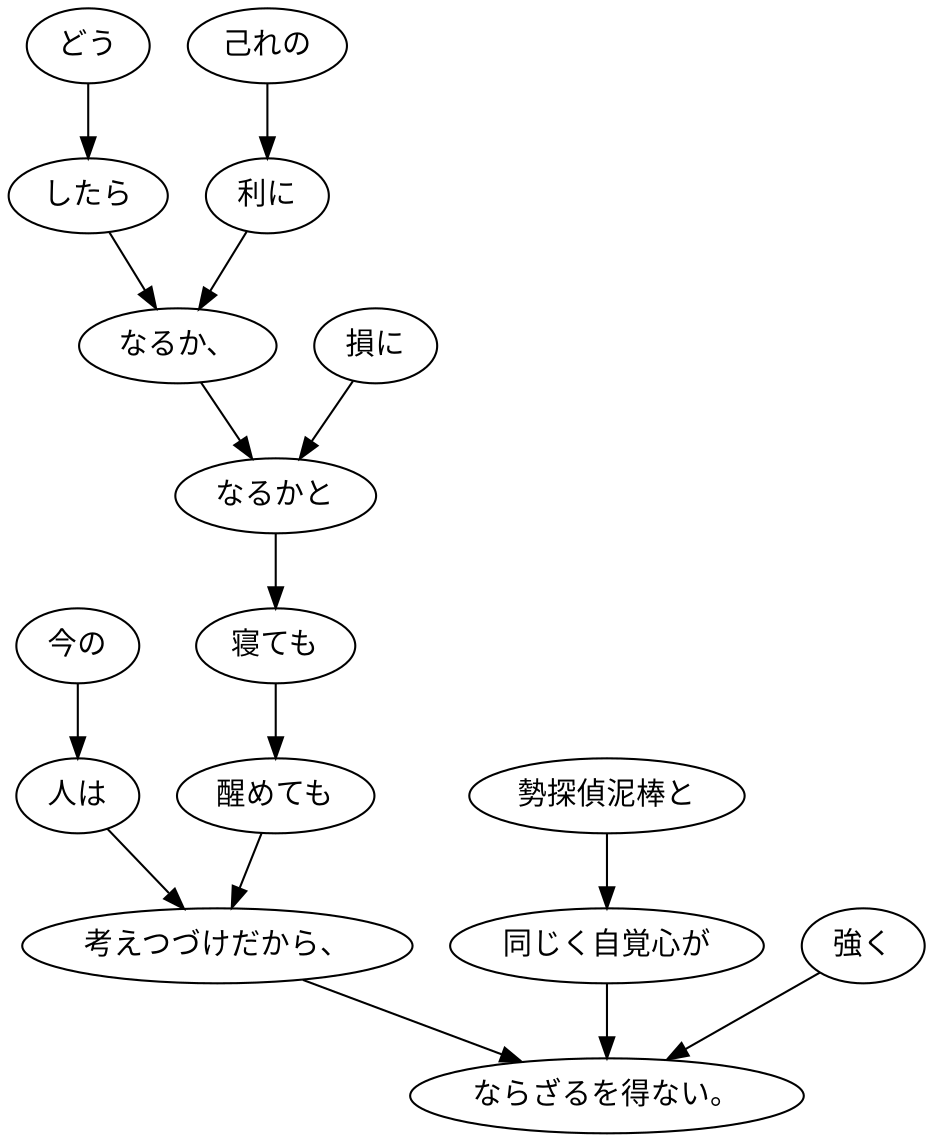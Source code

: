 digraph graph8510 {
	node0 [label="今の"];
	node1 [label="人は"];
	node2 [label="どう"];
	node3 [label="したら"];
	node4 [label="己れの"];
	node5 [label="利に"];
	node6 [label="なるか、"];
	node7 [label="損に"];
	node8 [label="なるかと"];
	node9 [label="寝ても"];
	node10 [label="醒めても"];
	node11 [label="考えつづけだから、"];
	node12 [label="勢探偵泥棒と"];
	node13 [label="同じく自覚心が"];
	node14 [label="強く"];
	node15 [label="ならざるを得ない。"];
	node0 -> node1;
	node1 -> node11;
	node2 -> node3;
	node3 -> node6;
	node4 -> node5;
	node5 -> node6;
	node6 -> node8;
	node7 -> node8;
	node8 -> node9;
	node9 -> node10;
	node10 -> node11;
	node11 -> node15;
	node12 -> node13;
	node13 -> node15;
	node14 -> node15;
}

